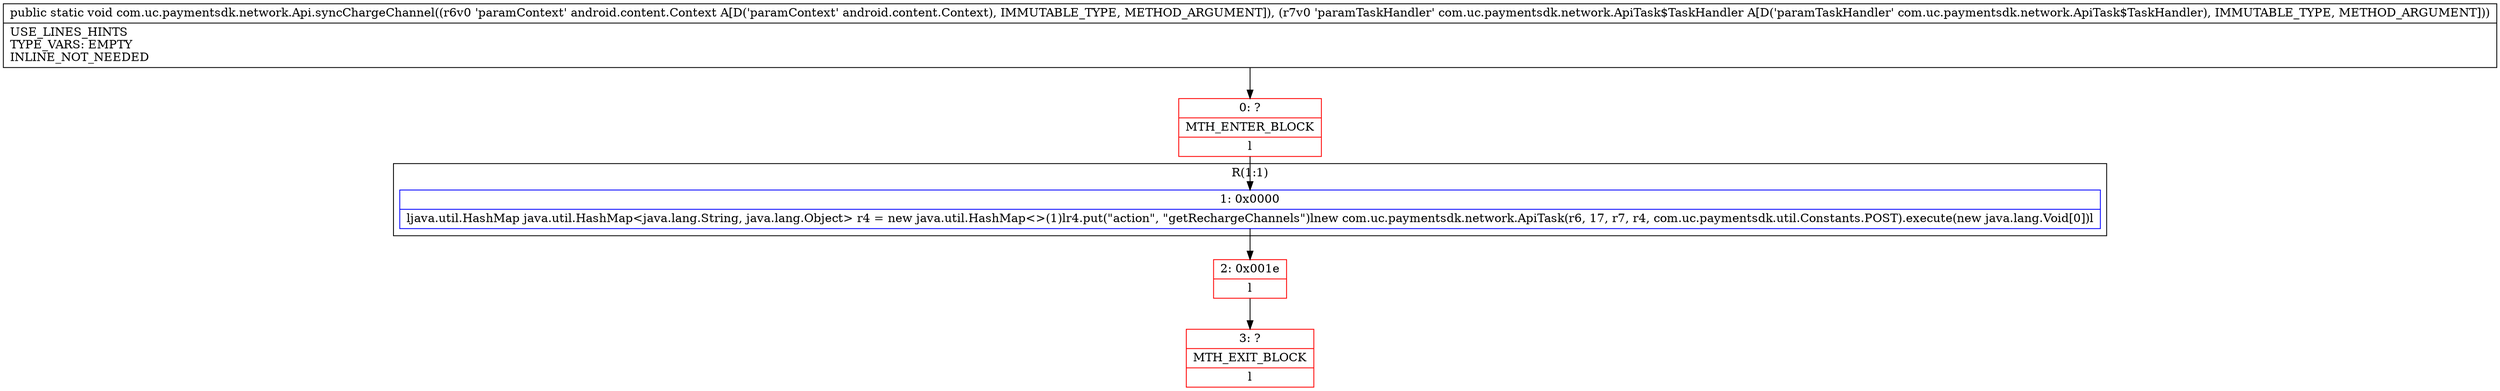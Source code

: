 digraph "CFG forcom.uc.paymentsdk.network.Api.syncChargeChannel(Landroid\/content\/Context;Lcom\/uc\/paymentsdk\/network\/ApiTask$TaskHandler;)V" {
subgraph cluster_Region_1734034686 {
label = "R(1:1)";
node [shape=record,color=blue];
Node_1 [shape=record,label="{1\:\ 0x0000|ljava.util.HashMap java.util.HashMap\<java.lang.String, java.lang.Object\> r4 = new java.util.HashMap\<\>(1)lr4.put(\"action\", \"getRechargeChannels\")lnew com.uc.paymentsdk.network.ApiTask(r6, 17, r7, r4, com.uc.paymentsdk.util.Constants.POST).execute(new java.lang.Void[0])l}"];
}
Node_0 [shape=record,color=red,label="{0\:\ ?|MTH_ENTER_BLOCK\l|l}"];
Node_2 [shape=record,color=red,label="{2\:\ 0x001e|l}"];
Node_3 [shape=record,color=red,label="{3\:\ ?|MTH_EXIT_BLOCK\l|l}"];
MethodNode[shape=record,label="{public static void com.uc.paymentsdk.network.Api.syncChargeChannel((r6v0 'paramContext' android.content.Context A[D('paramContext' android.content.Context), IMMUTABLE_TYPE, METHOD_ARGUMENT]), (r7v0 'paramTaskHandler' com.uc.paymentsdk.network.ApiTask$TaskHandler A[D('paramTaskHandler' com.uc.paymentsdk.network.ApiTask$TaskHandler), IMMUTABLE_TYPE, METHOD_ARGUMENT]))  | USE_LINES_HINTS\lTYPE_VARS: EMPTY\lINLINE_NOT_NEEDED\l}"];
MethodNode -> Node_0;
Node_1 -> Node_2;
Node_0 -> Node_1;
Node_2 -> Node_3;
}

